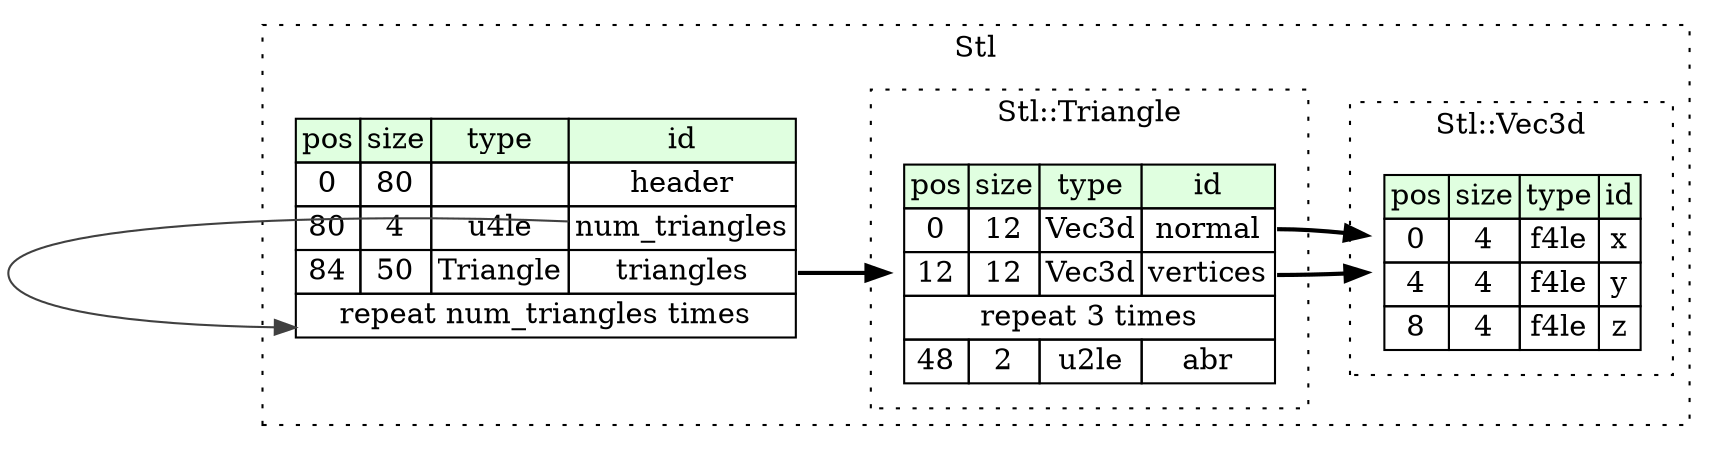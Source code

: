 digraph {
	rankdir=LR;
	node [shape=plaintext];
	subgraph cluster__stl {
		label="Stl";
		graph[style=dotted];

		stl__seq [label=<<TABLE BORDER="0" CELLBORDER="1" CELLSPACING="0">
			<TR><TD BGCOLOR="#E0FFE0">pos</TD><TD BGCOLOR="#E0FFE0">size</TD><TD BGCOLOR="#E0FFE0">type</TD><TD BGCOLOR="#E0FFE0">id</TD></TR>
			<TR><TD PORT="header_pos">0</TD><TD PORT="header_size">80</TD><TD></TD><TD PORT="header_type">header</TD></TR>
			<TR><TD PORT="num_triangles_pos">80</TD><TD PORT="num_triangles_size">4</TD><TD>u4le</TD><TD PORT="num_triangles_type">num_triangles</TD></TR>
			<TR><TD PORT="triangles_pos">84</TD><TD PORT="triangles_size">50</TD><TD>Triangle</TD><TD PORT="triangles_type">triangles</TD></TR>
			<TR><TD COLSPAN="4" PORT="triangles__repeat">repeat num_triangles times</TD></TR>
		</TABLE>>];
		subgraph cluster__triangle {
			label="Stl::Triangle";
			graph[style=dotted];

			triangle__seq [label=<<TABLE BORDER="0" CELLBORDER="1" CELLSPACING="0">
				<TR><TD BGCOLOR="#E0FFE0">pos</TD><TD BGCOLOR="#E0FFE0">size</TD><TD BGCOLOR="#E0FFE0">type</TD><TD BGCOLOR="#E0FFE0">id</TD></TR>
				<TR><TD PORT="normal_pos">0</TD><TD PORT="normal_size">12</TD><TD>Vec3d</TD><TD PORT="normal_type">normal</TD></TR>
				<TR><TD PORT="vertices_pos">12</TD><TD PORT="vertices_size">12</TD><TD>Vec3d</TD><TD PORT="vertices_type">vertices</TD></TR>
				<TR><TD COLSPAN="4" PORT="vertices__repeat">repeat 3 times</TD></TR>
				<TR><TD PORT="abr_pos">48</TD><TD PORT="abr_size">2</TD><TD>u2le</TD><TD PORT="abr_type">abr</TD></TR>
			</TABLE>>];
		}
		subgraph cluster__vec3d {
			label="Stl::Vec3d";
			graph[style=dotted];

			vec3d__seq [label=<<TABLE BORDER="0" CELLBORDER="1" CELLSPACING="0">
				<TR><TD BGCOLOR="#E0FFE0">pos</TD><TD BGCOLOR="#E0FFE0">size</TD><TD BGCOLOR="#E0FFE0">type</TD><TD BGCOLOR="#E0FFE0">id</TD></TR>
				<TR><TD PORT="x_pos">0</TD><TD PORT="x_size">4</TD><TD>f4le</TD><TD PORT="x_type">x</TD></TR>
				<TR><TD PORT="y_pos">4</TD><TD PORT="y_size">4</TD><TD>f4le</TD><TD PORT="y_type">y</TD></TR>
				<TR><TD PORT="z_pos">8</TD><TD PORT="z_size">4</TD><TD>f4le</TD><TD PORT="z_type">z</TD></TR>
			</TABLE>>];
		}
	}
	stl__seq:triangles_type -> triangle__seq [style=bold];
	stl__seq:num_triangles_type -> stl__seq:triangles__repeat [color="#404040"];
	triangle__seq:normal_type -> vec3d__seq [style=bold];
	triangle__seq:vertices_type -> vec3d__seq [style=bold];
}
